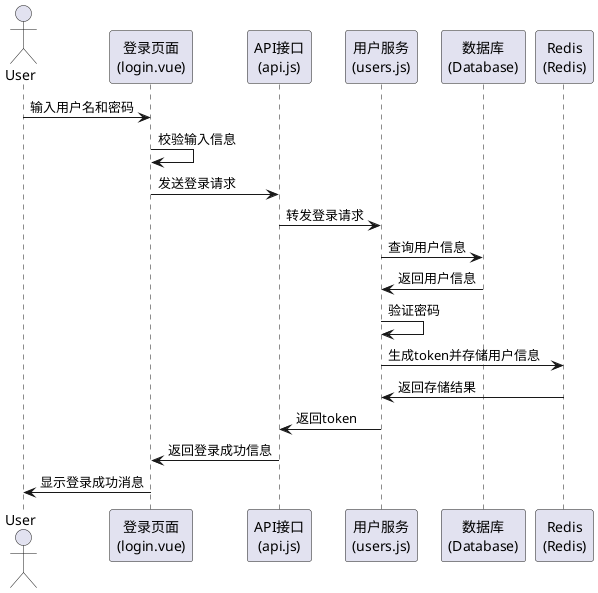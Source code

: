 @startuml
actor User
participant "登录页面\n(login.vue)" as LoginPage
participant "API接口\n(api.js)" as Api
participant "用户服务\n(users.js)" as UserService
participant "数据库\n(Database)" as Database
participant "Redis\n(Redis)" as Redis

User -> LoginPage: 输入用户名和密码
LoginPage -> LoginPage: 校验输入信息
LoginPage -> Api: 发送登录请求
Api -> UserService: 转发登录请求
UserService -> Database: 查询用户信息
Database -> UserService: 返回用户信息
UserService -> UserService: 验证密码
UserService -> Redis: 生成token并存储用户信息
Redis -> UserService: 返回存储结果
UserService -> Api: 返回token
Api -> LoginPage: 返回登录成功信息
LoginPage -> User: 显示登录成功消息
@enduml

